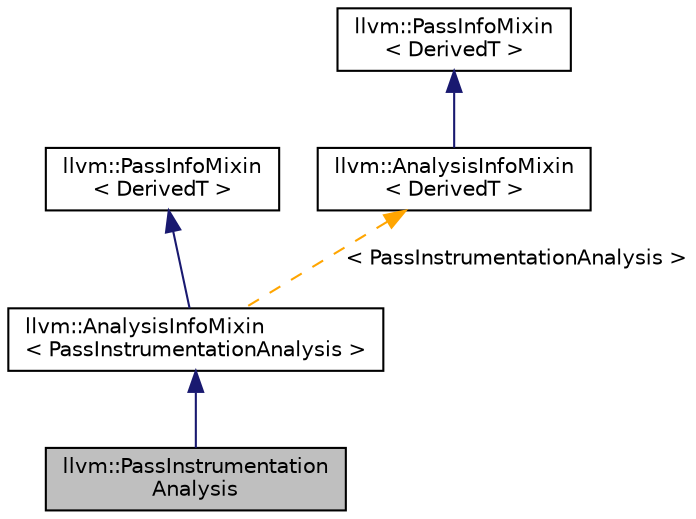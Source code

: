 digraph "llvm::PassInstrumentationAnalysis"
{
 // LATEX_PDF_SIZE
  bgcolor="transparent";
  edge [fontname="Helvetica",fontsize="10",labelfontname="Helvetica",labelfontsize="10"];
  node [fontname="Helvetica",fontsize="10",shape="box"];
  Node1 [label="llvm::PassInstrumentation\lAnalysis",height=0.2,width=0.4,color="black", fillcolor="grey75", style="filled", fontcolor="black",tooltip="Pseudo-analysis pass that exposes the PassInstrumentation to pass managers."];
  Node2 -> Node1 [dir="back",color="midnightblue",fontsize="10",style="solid",fontname="Helvetica"];
  Node2 [label="llvm::AnalysisInfoMixin\l\< PassInstrumentationAnalysis \>",height=0.2,width=0.4,color="black",URL="$structllvm_1_1AnalysisInfoMixin.html",tooltip=" "];
  Node3 -> Node2 [dir="back",color="midnightblue",fontsize="10",style="solid",fontname="Helvetica"];
  Node3 [label="llvm::PassInfoMixin\l\< DerivedT \>",height=0.2,width=0.4,color="black",URL="$structllvm_1_1PassInfoMixin.html",tooltip="A CRTP mix-in to automatically provide informational APIs needed for passes."];
  Node4 -> Node2 [dir="back",color="orange",fontsize="10",style="dashed",label=" \< PassInstrumentationAnalysis \>" ,fontname="Helvetica"];
  Node4 [label="llvm::AnalysisInfoMixin\l\< DerivedT \>",height=0.2,width=0.4,color="black",URL="$structllvm_1_1AnalysisInfoMixin.html",tooltip="A CRTP mix-in that provides informational APIs needed for analysis passes."];
  Node5 -> Node4 [dir="back",color="midnightblue",fontsize="10",style="solid",fontname="Helvetica"];
  Node5 [label="llvm::PassInfoMixin\l\< DerivedT \>",height=0.2,width=0.4,color="black",URL="$structllvm_1_1PassInfoMixin.html",tooltip="A CRTP mix-in to automatically provide informational APIs needed for passes."];
}
